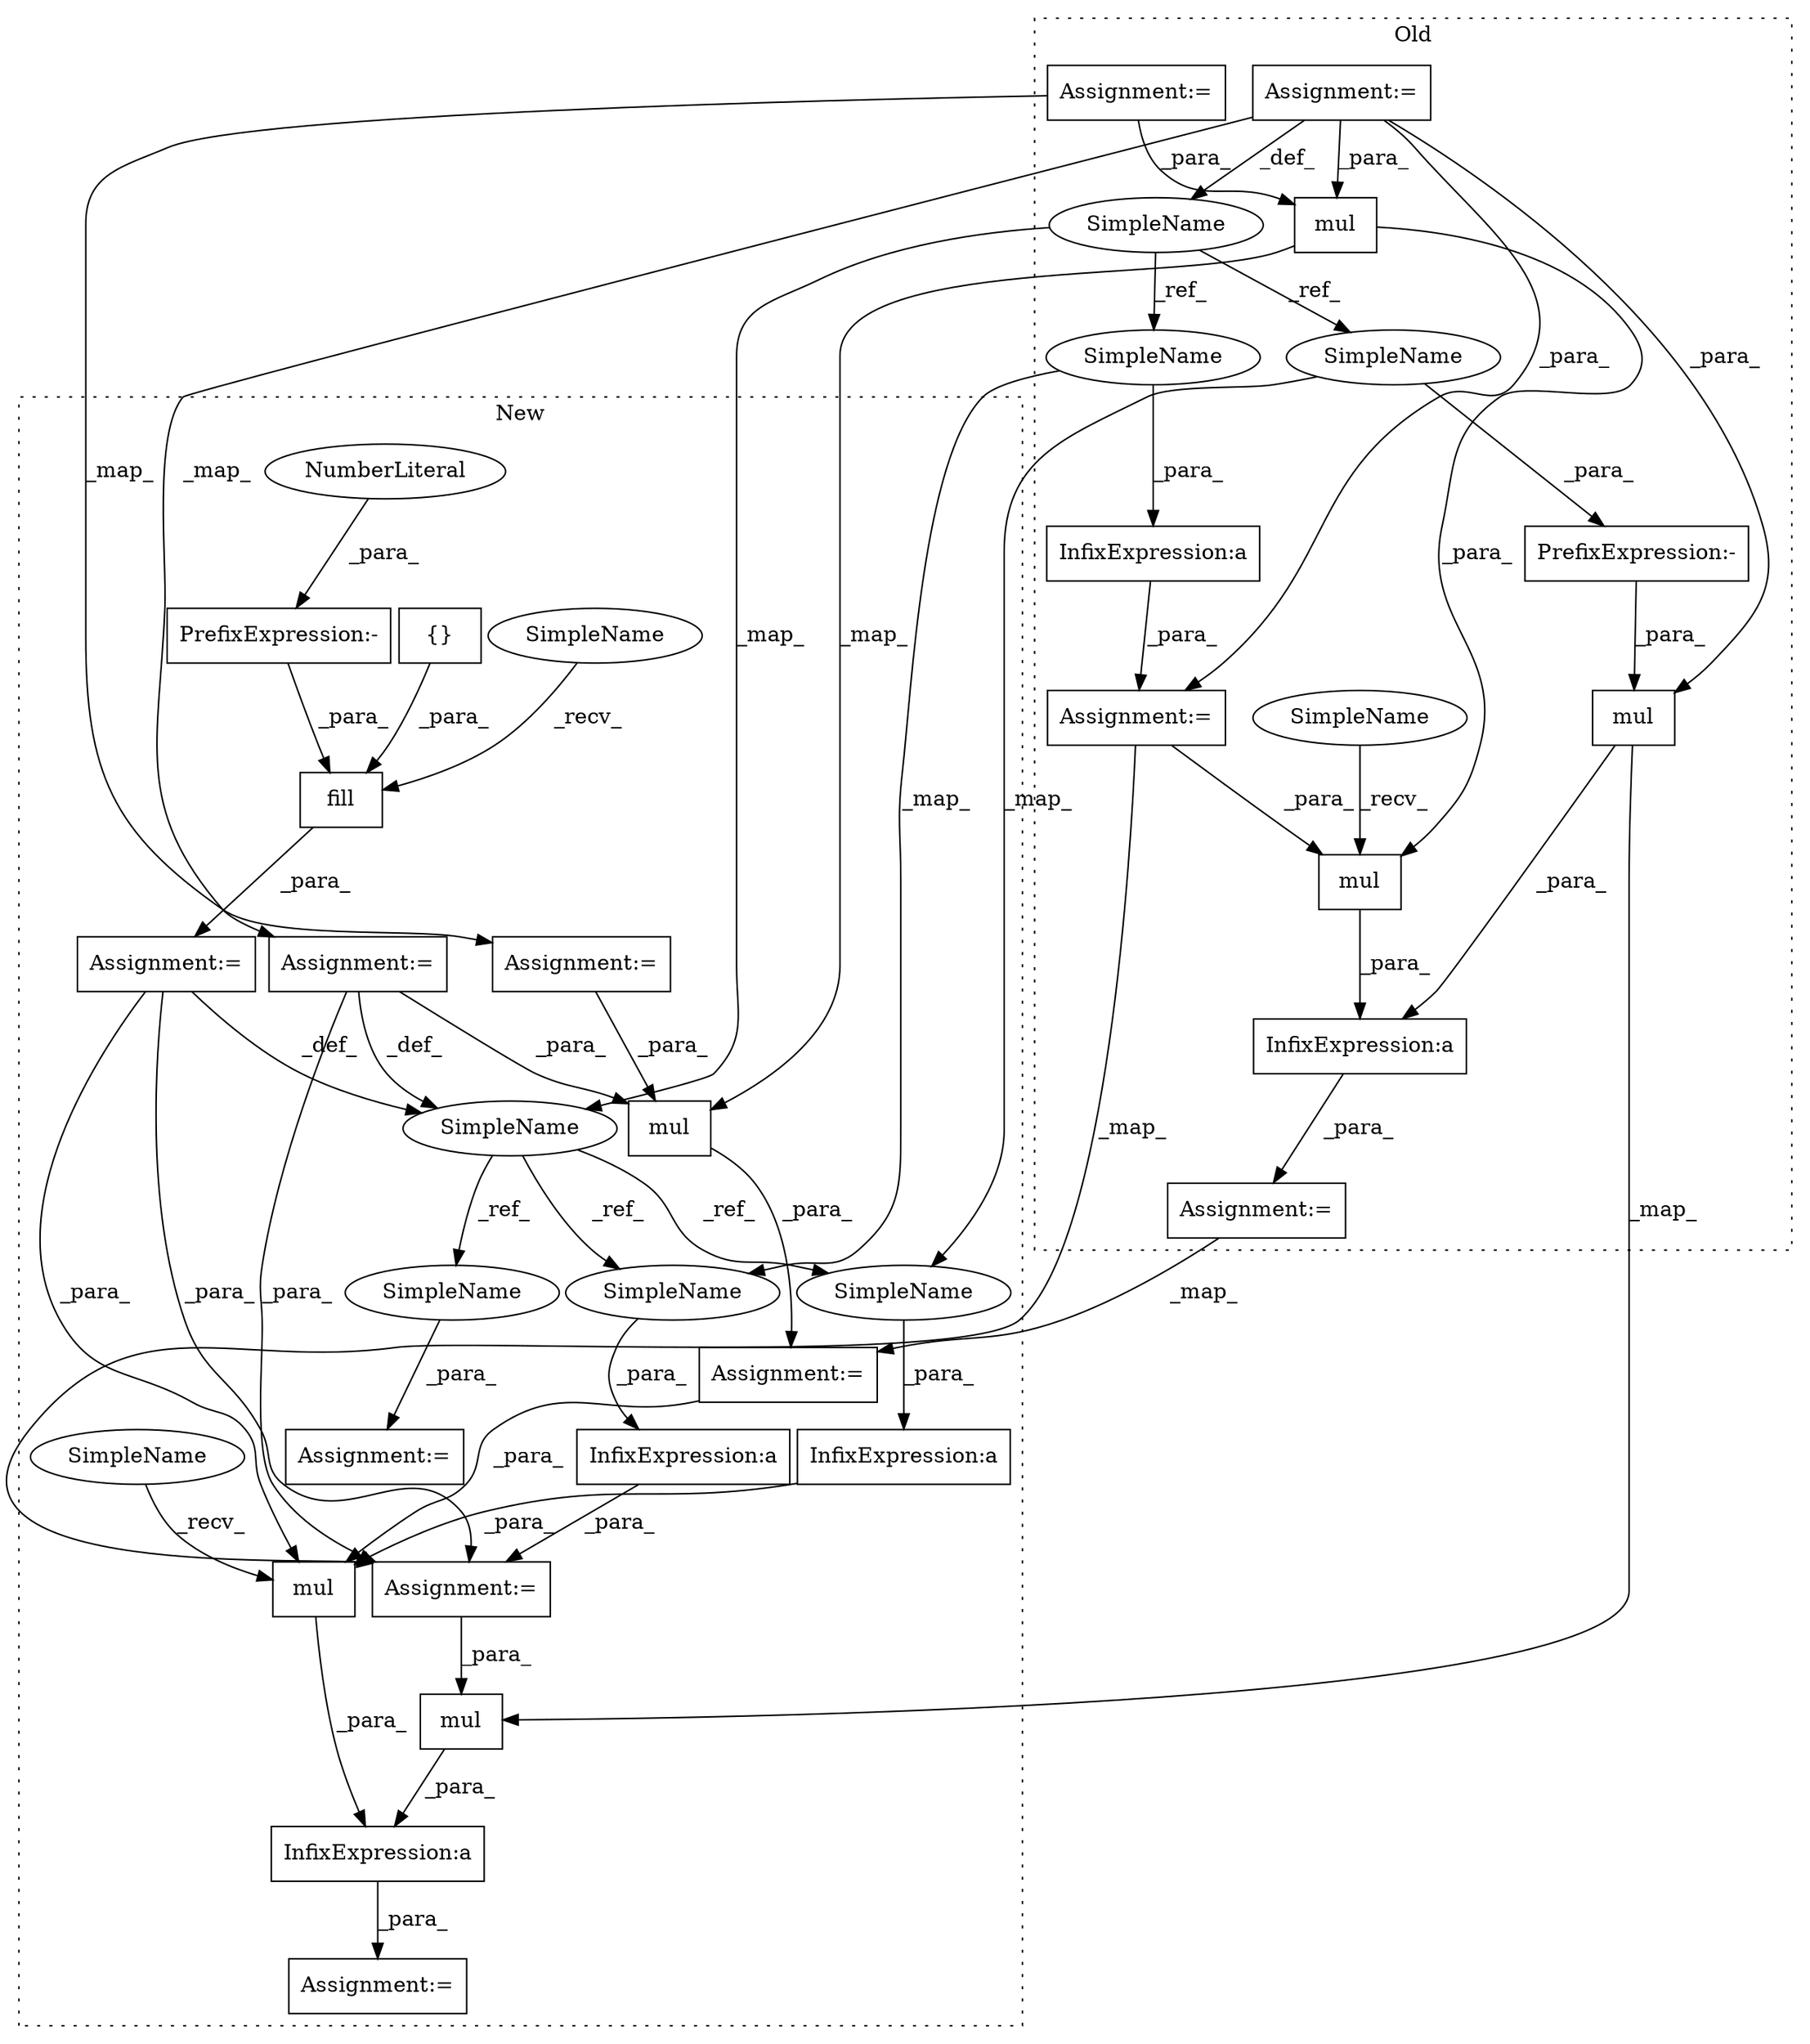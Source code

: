 digraph G {
subgraph cluster0 {
1 [label="mul" a="32" s="3593,3644" l="4,1" shape="box"];
4 [label="InfixExpression:a" a="27" s="3532" l="3" shape="box"];
6 [label="InfixExpression:a" a="27" s="3579" l="3" shape="box"];
9 [label="SimpleName" a="42" s="3425" l="9" shape="ellipse"];
11 [label="PrefixExpression:-" a="38" s="3489" l="1" shape="box"];
13 [label="mul" a="32" s="3608,3635" l="4,1" shape="box"];
18 [label="mul" a="32" s="3567,3578" l="4,1" shape="box"];
22 [label="Assignment:=" a="7" s="3554" l="1" shape="box"];
24 [label="Assignment:=" a="7" s="3331" l="1" shape="box"];
26 [label="Assignment:=" a="7" s="2785" l="1" shape="box"];
29 [label="Assignment:=" a="7" s="3515" l="1" shape="box"];
30 [label="SimpleName" a="42" s="3535" l="9" shape="ellipse"];
31 [label="SimpleName" a="42" s="3490" l="9" shape="ellipse"];
37 [label="SimpleName" a="42" s="3582" l="10" shape="ellipse"];
label = "Old";
style="dotted";
}
subgraph cluster1 {
2 [label="fill" a="32" s="3003,3047" l="5,1" shape="box"];
3 [label="InfixExpression:a" a="27" s="3693" l="3" shape="box"];
5 [label="InfixExpression:a" a="27" s="3646" l="3" shape="box"];
7 [label="InfixExpression:a" a="27" s="3742" l="3" shape="box"];
8 [label="{}" a="4" s="3017,3038" l="1,1" shape="box"];
10 [label="SimpleName" a="42" s="3573" l="8" shape="ellipse"];
12 [label="mul" a="32" s="3756,3772" l="4,1" shape="box"];
14 [label="mul" a="32" s="3537,3564" l="4,1" shape="box"];
15 [label="PrefixExpression:-" a="38" s="3040" l="1" shape="box"];
16 [label="NumberLiteral" a="34" s="3041" l="6" shape="ellipse"];
17 [label="Assignment:=" a="7" s="3714" l="1" shape="box"];
19 [label="mul" a="32" s="3727,3741" l="4,1" shape="box"];
20 [label="Assignment:=" a="7" s="2991" l="1" shape="box"];
21 [label="Assignment:=" a="7" s="3879" l="1" shape="box"];
23 [label="Assignment:=" a="7" s="3525" l="1" shape="box"];
25 [label="Assignment:=" a="7" s="3382" l="1" shape="box"];
27 [label="Assignment:=" a="7" s="2930" l="1" shape="box"];
28 [label="Assignment:=" a="7" s="3625" l="1" shape="box"];
32 [label="SimpleName" a="42" s="3649" l="8" shape="ellipse"];
33 [label="SimpleName" a="42" s="3696" l="8" shape="ellipse"];
34 [label="SimpleName" a="42" s="3880" l="8" shape="ellipse"];
35 [label="SimpleName" a="42" s="2992" l="10" shape="ellipse"];
36 [label="SimpleName" a="42" s="3745" l="10" shape="ellipse"];
label = "New";
style="dotted";
}
1 -> 6 [label="_para_"];
2 -> 20 [label="_para_"];
3 -> 12 [label="_para_"];
4 -> 29 [label="_para_"];
5 -> 28 [label="_para_"];
6 -> 22 [label="_para_"];
7 -> 17 [label="_para_"];
8 -> 2 [label="_para_"];
9 -> 30 [label="_ref_"];
9 -> 31 [label="_ref_"];
9 -> 10 [label="_map_"];
10 -> 33 [label="_ref_"];
10 -> 32 [label="_ref_"];
10 -> 34 [label="_ref_"];
11 -> 18 [label="_para_"];
12 -> 7 [label="_para_"];
13 -> 14 [label="_map_"];
13 -> 1 [label="_para_"];
14 -> 23 [label="_para_"];
15 -> 2 [label="_para_"];
16 -> 15 [label="_para_"];
18 -> 6 [label="_para_"];
18 -> 19 [label="_map_"];
19 -> 7 [label="_para_"];
20 -> 12 [label="_para_"];
20 -> 28 [label="_para_"];
20 -> 10 [label="_def_"];
22 -> 23 [label="_map_"];
23 -> 12 [label="_para_"];
24 -> 13 [label="_para_"];
24 -> 25 [label="_map_"];
25 -> 14 [label="_para_"];
26 -> 13 [label="_para_"];
26 -> 29 [label="_para_"];
26 -> 9 [label="_def_"];
26 -> 27 [label="_map_"];
26 -> 18 [label="_para_"];
27 -> 10 [label="_def_"];
27 -> 14 [label="_para_"];
27 -> 28 [label="_para_"];
28 -> 19 [label="_para_"];
29 -> 28 [label="_map_"];
29 -> 1 [label="_para_"];
30 -> 4 [label="_para_"];
30 -> 32 [label="_map_"];
31 -> 11 [label="_para_"];
31 -> 33 [label="_map_"];
32 -> 5 [label="_para_"];
33 -> 3 [label="_para_"];
34 -> 21 [label="_para_"];
35 -> 2 [label="_recv_"];
36 -> 12 [label="_recv_"];
37 -> 1 [label="_recv_"];
}